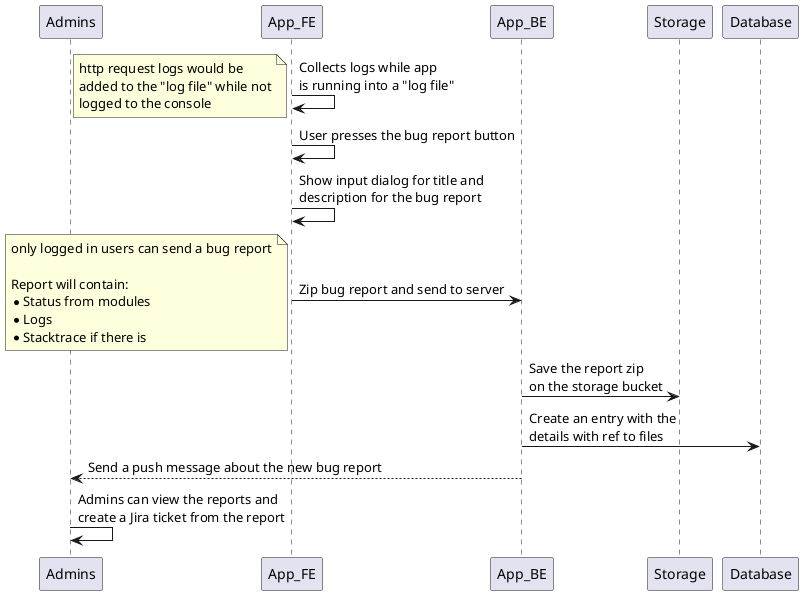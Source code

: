 @startuml
participant Admins as admins
participant App_FE as fe
participant App_BE as be
participant Storage as storage
participant Database as database

fe -> fe: Collects logs while app\nis running into a "log file"
note left
    http request logs would be
    added to the "log file" while not
    logged to the console
end note
fe -> fe: User presses the bug report button
fe -> fe: Show input dialog for title and\ndescription for the bug report
fe -> be: Zip bug report and send to server
note left
    only logged in users can send a bug report

    Report will contain:
    * Status from modules
    * Logs
    * Stacktrace if there is
end note
be -> storage: Save the report zip\non the storage bucket
be -> database: Create an entry with the\ndetails with ref to files
be --> admins: Send a push message about the new bug report

admins->admins: Admins can view the reports and\ncreate a Jira ticket from the report

@enduml